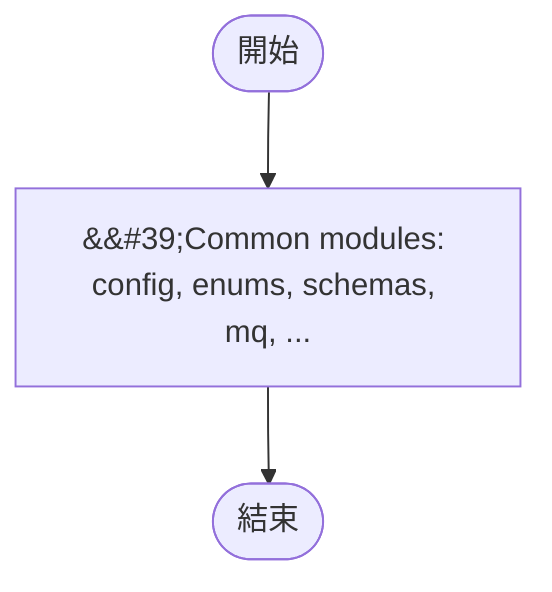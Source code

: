 flowchart TB
    n1([開始])
    n2([結束])
    n3[&amp;&#35;39;Common modules: config, enums, schemas, mq, ...]
    n1 --> n3
    n3 --> n2